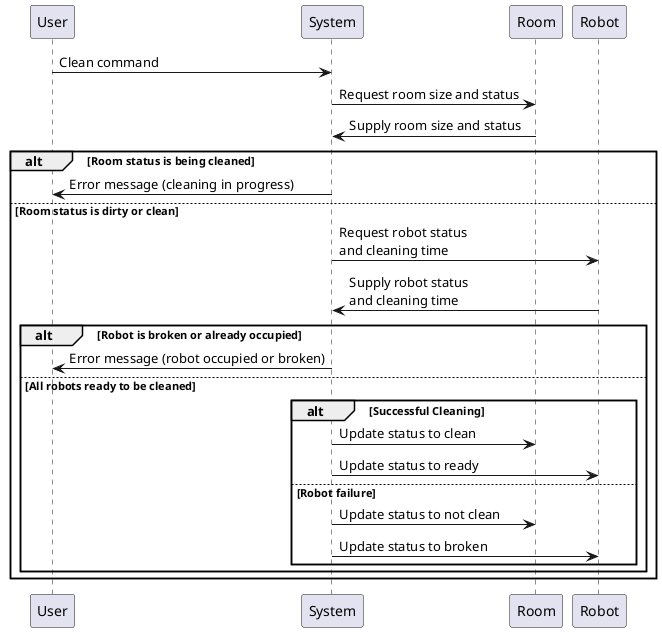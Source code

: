 @startuml
User -> System : Clean command
System -> Room : Request room size and status
Room -> System : Supply room size and status
alt Room status is being cleaned
    System -> User : Error message (cleaning in progress)
else Room status is dirty or clean
    System -> Robot : Request robot status\nand cleaning time 
    Robot -> System : Supply robot status\nand cleaning time
    alt Robot is broken or already occupied
        System -> User : Error message (robot occupied or broken)
    else All robots ready to be cleaned
        alt Successful Cleaning
            System -> Room : Update status to clean
            System -> Robot : Update status to ready
        else Robot failure
            System -> Room : Update status to not clean
            System -> Robot : Update status to broken
        end
    end
end

@enduml